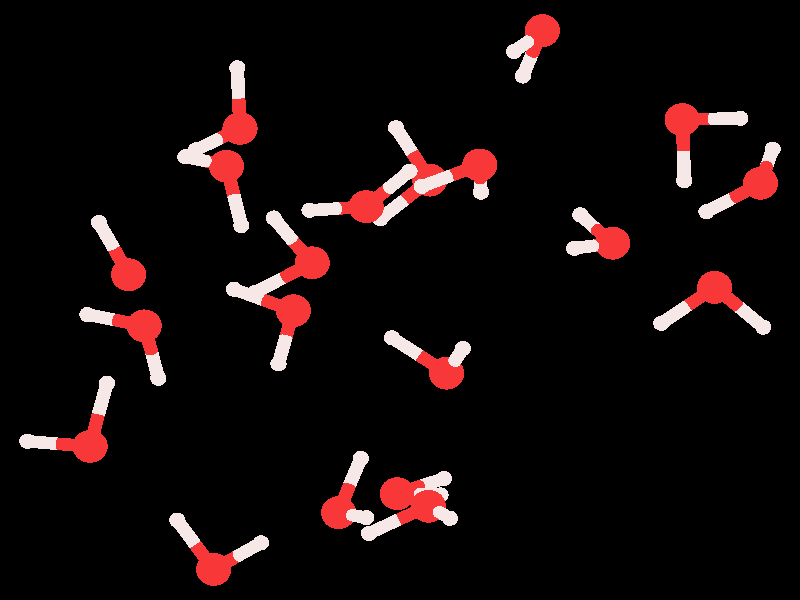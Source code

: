 #include "colors.inc"
#include "finish.inc"

global_settings {assumed_gamma 1 max_trace_level 6}
background {color White transmit 1.0}
camera {orthographic angle 0
  right -11.85*x up 9.51*y
  direction 50.00*z
  location <0,0,50.00> look_at <0,0,0>}


light_source {<  2.00,   3.00,  40.00> color White
  area_light <0.70, 0, 0>, <0, 0.70, 0>, 3, 3
  adaptive 1 jitter}
// no fog
#declare simple = finish {phong 0.7}
#declare pale = finish {ambient 0.5 diffuse 0.85 roughness 0.001 specular 0.200 }
#declare intermediate = finish {ambient 0.3 diffuse 0.6 specular 0.1 roughness 0.04}
#declare vmd = finish {ambient 0.0 diffuse 0.65 phong 0.1 phong_size 40.0 specular 0.5 }
#declare jmol = finish {ambient 0.2 diffuse 0.6 specular 1 roughness 0.001 metallic}
#declare ase2 = finish {ambient 0.05 brilliance 3 diffuse 0.6 metallic specular 0.7 roughness 0.04 reflection 0.15}
#declare ase3 = finish {ambient 0.15 brilliance 2 diffuse 0.6 metallic specular 1.0 roughness 0.001 reflection 0.0}
#declare glass = finish {ambient 0.05 diffuse 0.3 specular 1.0 roughness 0.001}
#declare glass2 = finish {ambient 0.01 diffuse 0.3 specular 1.0 reflection 0.25 roughness 0.001}
#declare Rcell = 0.050;
#declare Rbond = 0.100;

#macro atom(LOC, R, COL, TRANS, FIN)
  sphere{LOC, R texture{pigment{color COL transmit TRANS} finish{FIN}}}
#end
#macro constrain(LOC, R, COL, TRANS FIN)
union{torus{R, Rcell rotate 45*z texture{pigment{color COL transmit TRANS} finish{FIN}}}
     torus{R, Rcell rotate -45*z texture{pigment{color COL transmit TRANS} finish{FIN}}}
     translate LOC}
#end

// no cell vertices
atom(<  1.18,   2.14,  -6.41>, 0.26, rgb <0.94, 0.04, 0.04>, 0.0, jmol) // #0
atom(<  0.32,   1.80,  -6.14>, 0.12, rgb <0.91, 0.81, 0.79>, 0.0, jmol) // #1
atom(<  1.20,   1.71,  -7.27>, 0.12, rgb <0.91, 0.81, 0.79>, 0.0, jmol) // #2
atom(<  0.69,  -1.16,  -5.23>, 0.26, rgb <0.94, 0.04, 0.04>, 0.0, jmol) // #3
atom(<  0.93,  -0.77,  -4.38>, 0.12, rgb <0.91, 0.81, 0.79>, 0.0, jmol) // #4
atom(< -0.12,  -0.60,  -5.29>, 0.12, rgb <0.91, 0.81, 0.79>, 0.0, jmol) // #5
atom(<  2.11,   4.27,  -4.94>, 0.26, rgb <0.94, 0.04, 0.04>, 0.0, jmol) // #6
atom(<  1.82,   3.55,  -5.58>, 0.12, rgb <0.91, 0.81, 0.79>, 0.0, jmol) // #7
atom(<  1.69,   3.94,  -4.12>, 0.12, rgb <0.91, 0.81, 0.79>, 0.0, jmol) // #8
atom(< -4.59,  -2.32,  -4.41>, 0.26, rgb <0.94, 0.04, 0.04>, 0.0, jmol) // #9
atom(< -4.34,  -1.32,  -4.50>, 0.12, rgb <0.91, 0.81, 0.79>, 0.0, jmol) // #10
atom(< -5.52,  -2.24,  -4.83>, 0.12, rgb <0.91, 0.81, 0.79>, 0.0, jmol) // #11
atom(<  0.44,   1.90,  -9.51>, 0.26, rgb <0.94, 0.04, 0.04>, 0.0, jmol) // #12
atom(< -0.06,   2.73,  -9.74>, 0.12, rgb <0.91, 0.81, 0.79>, 0.0, jmol) // #13
atom(< -0.29,   1.29,  -9.49>, 0.12, rgb <0.91, 0.81, 0.79>, 0.0, jmol) // #14
atom(< -2.37,   2.72,  -4.44>, 0.26, rgb <0.94, 0.04, 0.04>, 0.0, jmol) // #15
atom(< -2.41,   3.68,  -4.36>, 0.12, rgb <0.91, 0.81, 0.79>, 0.0, jmol) // #16
atom(< -3.02,   2.38,  -3.82>, 0.12, rgb <0.91, 0.81, 0.79>, 0.0, jmol) // #17
atom(<  3.15,   0.90,  -4.14>, 0.26, rgb <0.94, 0.04, 0.04>, 0.0, jmol) // #18
atom(<  2.58,   0.82,  -3.39>, 0.12, rgb <0.91, 0.81, 0.79>, 0.0, jmol) // #19
atom(<  2.67,   1.35,  -4.82>, 0.12, rgb <0.91, 0.81, 0.79>, 0.0, jmol) // #20
atom(< -0.91,  -3.37,  -4.33>, 0.26, rgb <0.94, 0.04, 0.04>, 0.0, jmol) // #21
atom(< -0.58,  -2.51,  -4.62>, 0.12, rgb <0.91, 0.81, 0.79>, 0.0, jmol) // #22
atom(< -0.50,  -3.45,  -3.44>, 0.12, rgb <0.91, 0.81, 0.79>, 0.0, jmol) // #23
atom(< -1.30,   0.59,  -5.68>, 0.26, rgb <0.94, 0.04, 0.04>, 0.0, jmol) // #24
atom(< -1.87,   1.30,  -5.31>, 0.12, rgb <0.91, 0.81, 0.79>, 0.0, jmol) // #25
atom(< -2.15,   0.12,  -5.92>, 0.12, rgb <0.91, 0.81, 0.79>, 0.0, jmol) // #26
atom(<  5.34,   1.85,  -2.86>, 0.26, rgb <0.94, 0.04, 0.04>, 0.0, jmol) // #27
atom(<  5.52,   2.39,  -3.65>, 0.12, rgb <0.91, 0.81, 0.79>, 0.0, jmol) // #28
atom(<  4.54,   1.40,  -3.28>, 0.12, rgb <0.91, 0.81, 0.79>, 0.0, jmol) // #29
atom(< -0.50,   1.48,  -0.66>, 0.26, rgb <0.94, 0.04, 0.04>, 0.0, jmol) // #30
atom(< -1.34,   1.42,   0.00>, 0.12, rgb <0.91, 0.81, 0.79>, 0.0, jmol) // #31
atom(<  0.14,   2.04,  -0.08>, 0.12, rgb <0.91, 0.81, 0.79>, 0.0, jmol) // #32
atom(< -1.58,  -0.17,  -9.78>, 0.26, rgb <0.94, 0.04, 0.04>, 0.0, jmol) // #33
atom(< -2.46,   0.17, -10.02>, 0.12, rgb <0.91, 0.81, 0.79>, 0.0, jmol) // #34
atom(< -1.80,  -1.01,  -9.44>, 0.12, rgb <0.91, 0.81, 0.79>, 0.0, jmol) // #35
atom(< -4.02,   0.40,  -4.20>, 0.26, rgb <0.94, 0.04, 0.04>, 0.0, jmol) // #36
atom(< -4.46,   1.23,  -4.04>, 0.12, rgb <0.91, 0.81, 0.79>, 0.0, jmol) // #37
atom(< -4.11,   0.42,  -5.20>, 0.12, rgb <0.91, 0.81, 0.79>, 0.0, jmol) // #38
atom(< -3.79,  -0.41,  -7.00>, 0.26, rgb <0.94, 0.04, 0.04>, 0.0, jmol) // #39
atom(< -4.63,  -0.23,  -7.54>, 0.12, rgb <0.91, 0.81, 0.79>, 0.0, jmol) // #40
atom(< -3.58,  -1.24,  -7.56>, 0.12, rgb <0.91, 0.81, 0.79>, 0.0, jmol) // #41
atom(< -2.76,  -4.27,  -6.18>, 0.26, rgb <0.94, 0.04, 0.04>, 0.0, jmol) // #42
atom(< -3.30,  -3.49,  -6.20>, 0.12, rgb <0.91, 0.81, 0.79>, 0.0, jmol) // #43
atom(< -2.06,  -3.85,  -5.64>, 0.12, rgb <0.91, 0.81, 0.79>, 0.0, jmol) // #44
atom(< -0.04,  -3.07,  -8.40>, 0.26, rgb <0.94, 0.04, 0.04>, 0.0, jmol) // #45
atom(<  0.65,  -2.83,  -9.13>, 0.12, rgb <0.91, 0.81, 0.79>, 0.0, jmol) // #46
atom(<  0.60,  -3.09,  -7.65>, 0.12, rgb <0.91, 0.81, 0.79>, 0.0, jmol) // #47
atom(<  4.66,   0.20,  -7.48>, 0.26, rgb <0.94, 0.04, 0.04>, 0.0, jmol) // #48
atom(<  5.38,  -0.43,  -7.67>, 0.12, rgb <0.91, 0.81, 0.79>, 0.0, jmol) // #49
atom(<  3.87,  -0.37,  -7.38>, 0.12, rgb <0.91, 0.81, 0.79>, 0.0, jmol) // #50
atom(<  4.18,   2.86,  -7.07>, 0.26, rgb <0.94, 0.04, 0.04>, 0.0, jmol) // #51
atom(<  4.21,   1.89,  -7.17>, 0.12, rgb <0.91, 0.81, 0.79>, 0.0, jmol) // #52
atom(<  5.04,   2.88,  -6.56>, 0.12, rgb <0.91, 0.81, 0.79>, 0.0, jmol) // #53
atom(<  0.42,  -3.27,  -1.56>, 0.26, rgb <0.94, 0.04, 0.04>, 0.0, jmol) // #54
atom(<  0.74,  -3.46,  -0.64>, 0.12, rgb <0.91, 0.81, 0.79>, 0.0, jmol) // #55
atom(< -0.46,  -3.70,  -1.54>, 0.12, rgb <0.91, 0.81, 0.79>, 0.0, jmol) // #56
atom(< -2.57,   2.12,  -8.31>, 0.26, rgb <0.94, 0.04, 0.04>, 0.0, jmol) // #57
atom(< -2.35,   1.18,  -8.03>, 0.12, rgb <0.91, 0.81, 0.79>, 0.0, jmol) // #58
atom(< -3.18,   2.27,  -7.52>, 0.12, rgb <0.91, 0.81, 0.79>, 0.0, jmol) // #59
cylinder {<  1.18,   2.14,  -6.41>, <  1.19,   1.92,  -6.84>, Rbond texture{pigment {color rgb <0.94, 0.04, 0.04> transmit 0.0} finish{jmol}}}
cylinder {<  1.20,   1.71,  -7.27>, <  1.19,   1.92,  -6.84>, Rbond texture{pigment {color rgb <0.91, 0.81, 0.79> transmit 0.0} finish{jmol}}}
cylinder {<  1.18,   2.14,  -6.41>, <  0.75,   1.97,  -6.28>, Rbond texture{pigment {color rgb <0.94, 0.04, 0.04> transmit 0.0} finish{jmol}}}
cylinder {<  0.32,   1.80,  -6.14>, <  0.75,   1.97,  -6.28>, Rbond texture{pigment {color rgb <0.91, 0.81, 0.79> transmit 0.0} finish{jmol}}}
cylinder {<  0.69,  -1.16,  -5.23>, <  0.81,  -0.97,  -4.80>, Rbond texture{pigment {color rgb <0.94, 0.04, 0.04> transmit 0.0} finish{jmol}}}
cylinder {<  0.93,  -0.77,  -4.38>, <  0.81,  -0.97,  -4.80>, Rbond texture{pigment {color rgb <0.91, 0.81, 0.79> transmit 0.0} finish{jmol}}}
cylinder {<  0.69,  -1.16,  -5.23>, <  0.29,  -0.88,  -5.26>, Rbond texture{pigment {color rgb <0.94, 0.04, 0.04> transmit 0.0} finish{jmol}}}
cylinder {< -0.12,  -0.60,  -5.29>, <  0.29,  -0.88,  -5.26>, Rbond texture{pigment {color rgb <0.91, 0.81, 0.79> transmit 0.0} finish{jmol}}}
cylinder {<  2.11,   4.27,  -4.94>, <  1.96,   3.91,  -5.26>, Rbond texture{pigment {color rgb <0.94, 0.04, 0.04> transmit 0.0} finish{jmol}}}
cylinder {<  1.82,   3.55,  -5.58>, <  1.96,   3.91,  -5.26>, Rbond texture{pigment {color rgb <0.91, 0.81, 0.79> transmit 0.0} finish{jmol}}}
cylinder {<  2.11,   4.27,  -4.94>, <  1.90,   4.10,  -4.53>, Rbond texture{pigment {color rgb <0.94, 0.04, 0.04> transmit 0.0} finish{jmol}}}
cylinder {<  1.69,   3.94,  -4.12>, <  1.90,   4.10,  -4.53>, Rbond texture{pigment {color rgb <0.91, 0.81, 0.79> transmit 0.0} finish{jmol}}}
cylinder {< -4.59,  -2.32,  -4.41>, < -5.06,  -2.28,  -4.62>, Rbond texture{pigment {color rgb <0.94, 0.04, 0.04> transmit 0.0} finish{jmol}}}
cylinder {< -5.52,  -2.24,  -4.83>, < -5.06,  -2.28,  -4.62>, Rbond texture{pigment {color rgb <0.91, 0.81, 0.79> transmit 0.0} finish{jmol}}}
cylinder {< -4.59,  -2.32,  -4.41>, < -4.47,  -1.82,  -4.45>, Rbond texture{pigment {color rgb <0.94, 0.04, 0.04> transmit 0.0} finish{jmol}}}
cylinder {< -4.34,  -1.32,  -4.50>, < -4.47,  -1.82,  -4.45>, Rbond texture{pigment {color rgb <0.91, 0.81, 0.79> transmit 0.0} finish{jmol}}}
cylinder {<  0.44,   1.90,  -9.51>, <  0.07,   1.59,  -9.50>, Rbond texture{pigment {color rgb <0.94, 0.04, 0.04> transmit 0.0} finish{jmol}}}
cylinder {< -0.29,   1.29,  -9.49>, <  0.07,   1.59,  -9.50>, Rbond texture{pigment {color rgb <0.91, 0.81, 0.79> transmit 0.0} finish{jmol}}}
cylinder {<  0.44,   1.90,  -9.51>, <  0.19,   2.32,  -9.63>, Rbond texture{pigment {color rgb <0.94, 0.04, 0.04> transmit 0.0} finish{jmol}}}
cylinder {< -0.06,   2.73,  -9.74>, <  0.19,   2.32,  -9.63>, Rbond texture{pigment {color rgb <0.91, 0.81, 0.79> transmit 0.0} finish{jmol}}}
cylinder {< -2.37,   2.72,  -4.44>, < -2.69,   2.55,  -4.13>, Rbond texture{pigment {color rgb <0.94, 0.04, 0.04> transmit 0.0} finish{jmol}}}
cylinder {< -3.02,   2.38,  -3.82>, < -2.69,   2.55,  -4.13>, Rbond texture{pigment {color rgb <0.91, 0.81, 0.79> transmit 0.0} finish{jmol}}}
cylinder {< -2.37,   2.72,  -4.44>, < -2.39,   3.20,  -4.40>, Rbond texture{pigment {color rgb <0.94, 0.04, 0.04> transmit 0.0} finish{jmol}}}
cylinder {< -2.41,   3.68,  -4.36>, < -2.39,   3.20,  -4.40>, Rbond texture{pigment {color rgb <0.91, 0.81, 0.79> transmit 0.0} finish{jmol}}}
cylinder {<  3.15,   0.90,  -4.14>, <  2.91,   1.12,  -4.48>, Rbond texture{pigment {color rgb <0.94, 0.04, 0.04> transmit 0.0} finish{jmol}}}
cylinder {<  2.67,   1.35,  -4.82>, <  2.91,   1.12,  -4.48>, Rbond texture{pigment {color rgb <0.91, 0.81, 0.79> transmit 0.0} finish{jmol}}}
cylinder {<  3.15,   0.90,  -4.14>, <  2.87,   0.86,  -3.77>, Rbond texture{pigment {color rgb <0.94, 0.04, 0.04> transmit 0.0} finish{jmol}}}
cylinder {<  2.58,   0.82,  -3.39>, <  2.87,   0.86,  -3.77>, Rbond texture{pigment {color rgb <0.91, 0.81, 0.79> transmit 0.0} finish{jmol}}}
cylinder {< -0.91,  -3.37,  -4.33>, < -0.75,  -2.94,  -4.48>, Rbond texture{pigment {color rgb <0.94, 0.04, 0.04> transmit 0.0} finish{jmol}}}
cylinder {< -0.58,  -2.51,  -4.62>, < -0.75,  -2.94,  -4.48>, Rbond texture{pigment {color rgb <0.91, 0.81, 0.79> transmit 0.0} finish{jmol}}}
cylinder {< -0.91,  -3.37,  -4.33>, < -0.71,  -3.41,  -3.89>, Rbond texture{pigment {color rgb <0.94, 0.04, 0.04> transmit 0.0} finish{jmol}}}
cylinder {< -0.50,  -3.45,  -3.44>, < -0.71,  -3.41,  -3.89>, Rbond texture{pigment {color rgb <0.91, 0.81, 0.79> transmit 0.0} finish{jmol}}}
cylinder {< -1.30,   0.59,  -5.68>, < -1.73,   0.35,  -5.80>, Rbond texture{pigment {color rgb <0.94, 0.04, 0.04> transmit 0.0} finish{jmol}}}
cylinder {< -2.15,   0.12,  -5.92>, < -1.73,   0.35,  -5.80>, Rbond texture{pigment {color rgb <0.91, 0.81, 0.79> transmit 0.0} finish{jmol}}}
cylinder {< -1.30,   0.59,  -5.68>, < -1.59,   0.94,  -5.50>, Rbond texture{pigment {color rgb <0.94, 0.04, 0.04> transmit 0.0} finish{jmol}}}
cylinder {< -1.87,   1.30,  -5.31>, < -1.59,   0.94,  -5.50>, Rbond texture{pigment {color rgb <0.91, 0.81, 0.79> transmit 0.0} finish{jmol}}}
cylinder {<  5.34,   1.85,  -2.86>, <  4.94,   1.62,  -3.07>, Rbond texture{pigment {color rgb <0.94, 0.04, 0.04> transmit 0.0} finish{jmol}}}
cylinder {<  4.54,   1.40,  -3.28>, <  4.94,   1.62,  -3.07>, Rbond texture{pigment {color rgb <0.91, 0.81, 0.79> transmit 0.0} finish{jmol}}}
cylinder {<  5.34,   1.85,  -2.86>, <  5.43,   2.12,  -3.25>, Rbond texture{pigment {color rgb <0.94, 0.04, 0.04> transmit 0.0} finish{jmol}}}
cylinder {<  5.52,   2.39,  -3.65>, <  5.43,   2.12,  -3.25>, Rbond texture{pigment {color rgb <0.91, 0.81, 0.79> transmit 0.0} finish{jmol}}}
cylinder {< -0.50,   1.48,  -0.66>, < -0.18,   1.76,  -0.37>, Rbond texture{pigment {color rgb <0.94, 0.04, 0.04> transmit 0.0} finish{jmol}}}
cylinder {<  0.14,   2.04,  -0.08>, < -0.18,   1.76,  -0.37>, Rbond texture{pigment {color rgb <0.91, 0.81, 0.79> transmit 0.0} finish{jmol}}}
cylinder {< -0.50,   1.48,  -0.66>, < -0.92,   1.45,  -0.33>, Rbond texture{pigment {color rgb <0.94, 0.04, 0.04> transmit 0.0} finish{jmol}}}
cylinder {< -1.34,   1.42,   0.00>, < -0.92,   1.45,  -0.33>, Rbond texture{pigment {color rgb <0.91, 0.81, 0.79> transmit 0.0} finish{jmol}}}
cylinder {< -1.58,  -0.17,  -9.78>, < -2.02,   0.00,  -9.90>, Rbond texture{pigment {color rgb <0.94, 0.04, 0.04> transmit 0.0} finish{jmol}}}
cylinder {< -2.46,   0.17, -10.02>, < -2.02,   0.00,  -9.90>, Rbond texture{pigment {color rgb <0.91, 0.81, 0.79> transmit 0.0} finish{jmol}}}
cylinder {< -1.58,  -0.17,  -9.78>, < -1.69,  -0.59,  -9.61>, Rbond texture{pigment {color rgb <0.94, 0.04, 0.04> transmit 0.0} finish{jmol}}}
cylinder {< -1.80,  -1.01,  -9.44>, < -1.69,  -0.59,  -9.61>, Rbond texture{pigment {color rgb <0.91, 0.81, 0.79> transmit 0.0} finish{jmol}}}
cylinder {< -4.02,   0.40,  -4.20>, < -4.07,   0.41,  -4.70>, Rbond texture{pigment {color rgb <0.94, 0.04, 0.04> transmit 0.0} finish{jmol}}}
cylinder {< -4.11,   0.42,  -5.20>, < -4.07,   0.41,  -4.70>, Rbond texture{pigment {color rgb <0.91, 0.81, 0.79> transmit 0.0} finish{jmol}}}
cylinder {< -4.02,   0.40,  -4.20>, < -4.24,   0.82,  -4.12>, Rbond texture{pigment {color rgb <0.94, 0.04, 0.04> transmit 0.0} finish{jmol}}}
cylinder {< -4.46,   1.23,  -4.04>, < -4.24,   0.82,  -4.12>, Rbond texture{pigment {color rgb <0.91, 0.81, 0.79> transmit 0.0} finish{jmol}}}
cylinder {< -3.79,  -0.41,  -7.00>, < -3.68,  -0.82,  -7.28>, Rbond texture{pigment {color rgb <0.94, 0.04, 0.04> transmit 0.0} finish{jmol}}}
cylinder {< -3.58,  -1.24,  -7.56>, < -3.68,  -0.82,  -7.28>, Rbond texture{pigment {color rgb <0.91, 0.81, 0.79> transmit 0.0} finish{jmol}}}
cylinder {< -3.79,  -0.41,  -7.00>, < -4.21,  -0.32,  -7.27>, Rbond texture{pigment {color rgb <0.94, 0.04, 0.04> transmit 0.0} finish{jmol}}}
cylinder {< -4.63,  -0.23,  -7.54>, < -4.21,  -0.32,  -7.27>, Rbond texture{pigment {color rgb <0.91, 0.81, 0.79> transmit 0.0} finish{jmol}}}
cylinder {< -2.76,  -4.27,  -6.18>, < -3.03,  -3.88,  -6.19>, Rbond texture{pigment {color rgb <0.94, 0.04, 0.04> transmit 0.0} finish{jmol}}}
cylinder {< -3.30,  -3.49,  -6.20>, < -3.03,  -3.88,  -6.19>, Rbond texture{pigment {color rgb <0.91, 0.81, 0.79> transmit 0.0} finish{jmol}}}
cylinder {< -2.76,  -4.27,  -6.18>, < -2.41,  -4.06,  -5.91>, Rbond texture{pigment {color rgb <0.94, 0.04, 0.04> transmit 0.0} finish{jmol}}}
cylinder {< -2.06,  -3.85,  -5.64>, < -2.41,  -4.06,  -5.91>, Rbond texture{pigment {color rgb <0.91, 0.81, 0.79> transmit 0.0} finish{jmol}}}
cylinder {< -0.04,  -3.07,  -8.40>, <  0.28,  -3.08,  -8.03>, Rbond texture{pigment {color rgb <0.94, 0.04, 0.04> transmit 0.0} finish{jmol}}}
cylinder {<  0.60,  -3.09,  -7.65>, <  0.28,  -3.08,  -8.03>, Rbond texture{pigment {color rgb <0.91, 0.81, 0.79> transmit 0.0} finish{jmol}}}
cylinder {< -0.04,  -3.07,  -8.40>, <  0.30,  -2.95,  -8.77>, Rbond texture{pigment {color rgb <0.94, 0.04, 0.04> transmit 0.0} finish{jmol}}}
cylinder {<  0.65,  -2.83,  -9.13>, <  0.30,  -2.95,  -8.77>, Rbond texture{pigment {color rgb <0.91, 0.81, 0.79> transmit 0.0} finish{jmol}}}
cylinder {<  4.66,   0.20,  -7.48>, <  5.02,  -0.11,  -7.58>, Rbond texture{pigment {color rgb <0.94, 0.04, 0.04> transmit 0.0} finish{jmol}}}
cylinder {<  5.38,  -0.43,  -7.67>, <  5.02,  -0.11,  -7.58>, Rbond texture{pigment {color rgb <0.91, 0.81, 0.79> transmit 0.0} finish{jmol}}}
cylinder {<  4.66,   0.20,  -7.48>, <  4.26,  -0.09,  -7.43>, Rbond texture{pigment {color rgb <0.94, 0.04, 0.04> transmit 0.0} finish{jmol}}}
cylinder {<  3.87,  -0.37,  -7.38>, <  4.26,  -0.09,  -7.43>, Rbond texture{pigment {color rgb <0.91, 0.81, 0.79> transmit 0.0} finish{jmol}}}
cylinder {<  4.18,   2.86,  -7.07>, <  4.61,   2.87,  -6.82>, Rbond texture{pigment {color rgb <0.94, 0.04, 0.04> transmit 0.0} finish{jmol}}}
cylinder {<  5.04,   2.88,  -6.56>, <  4.61,   2.87,  -6.82>, Rbond texture{pigment {color rgb <0.91, 0.81, 0.79> transmit 0.0} finish{jmol}}}
cylinder {<  4.18,   2.86,  -7.07>, <  4.20,   2.37,  -7.12>, Rbond texture{pigment {color rgb <0.94, 0.04, 0.04> transmit 0.0} finish{jmol}}}
cylinder {<  4.21,   1.89,  -7.17>, <  4.20,   2.37,  -7.12>, Rbond texture{pigment {color rgb <0.91, 0.81, 0.79> transmit 0.0} finish{jmol}}}
cylinder {<  0.42,  -3.27,  -1.56>, <  0.58,  -3.36,  -1.10>, Rbond texture{pigment {color rgb <0.94, 0.04, 0.04> transmit 0.0} finish{jmol}}}
cylinder {<  0.74,  -3.46,  -0.64>, <  0.58,  -3.36,  -1.10>, Rbond texture{pigment {color rgb <0.91, 0.81, 0.79> transmit 0.0} finish{jmol}}}
cylinder {<  0.42,  -3.27,  -1.56>, < -0.02,  -3.48,  -1.55>, Rbond texture{pigment {color rgb <0.94, 0.04, 0.04> transmit 0.0} finish{jmol}}}
cylinder {< -0.46,  -3.70,  -1.54>, < -0.02,  -3.48,  -1.55>, Rbond texture{pigment {color rgb <0.91, 0.81, 0.79> transmit 0.0} finish{jmol}}}
cylinder {< -2.57,   2.12,  -8.31>, < -2.87,   2.20,  -7.92>, Rbond texture{pigment {color rgb <0.94, 0.04, 0.04> transmit 0.0} finish{jmol}}}
cylinder {< -3.18,   2.27,  -7.52>, < -2.87,   2.20,  -7.92>, Rbond texture{pigment {color rgb <0.91, 0.81, 0.79> transmit 0.0} finish{jmol}}}
cylinder {< -2.57,   2.12,  -8.31>, < -2.46,   1.65,  -8.17>, Rbond texture{pigment {color rgb <0.94, 0.04, 0.04> transmit 0.0} finish{jmol}}}
cylinder {< -2.35,   1.18,  -8.03>, < -2.46,   1.65,  -8.17>, Rbond texture{pigment {color rgb <0.91, 0.81, 0.79> transmit 0.0} finish{jmol}}}
// no constraints
